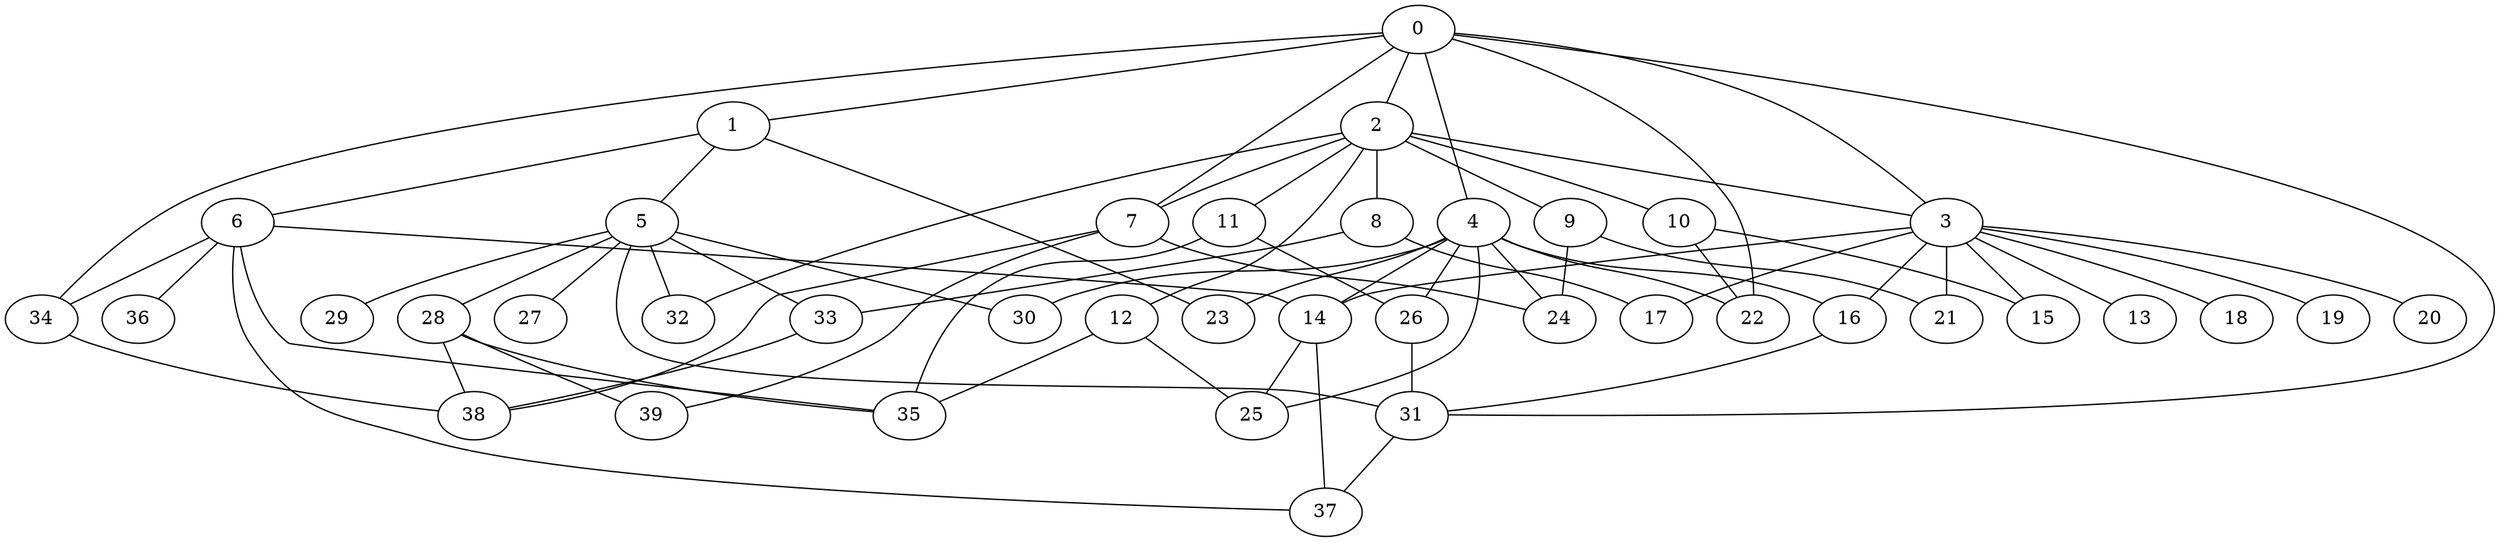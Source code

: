 
graph graphname {
    0 -- 1
0 -- 2
0 -- 3
0 -- 4
0 -- 7
0 -- 34
0 -- 22
0 -- 31
1 -- 5
1 -- 6
1 -- 23
2 -- 7
2 -- 8
2 -- 9
2 -- 10
2 -- 11
2 -- 12
2 -- 32
2 -- 3
3 -- 13
3 -- 14
3 -- 15
3 -- 16
3 -- 17
3 -- 18
3 -- 19
3 -- 20
3 -- 21
4 -- 22
4 -- 23
4 -- 24
4 -- 25
4 -- 26
4 -- 14
4 -- 16
4 -- 30
5 -- 32
5 -- 33
5 -- 27
5 -- 28
5 -- 29
5 -- 30
5 -- 31
6 -- 34
6 -- 35
6 -- 36
6 -- 37
6 -- 14
7 -- 38
7 -- 39
7 -- 24
8 -- 33
8 -- 17
9 -- 21
9 -- 24
10 -- 15
10 -- 22
11 -- 35
11 -- 26
12 -- 25
12 -- 35
14 -- 37
14 -- 25
16 -- 31
26 -- 31
28 -- 38
28 -- 35
28 -- 39
31 -- 37
33 -- 38
34 -- 38

}
